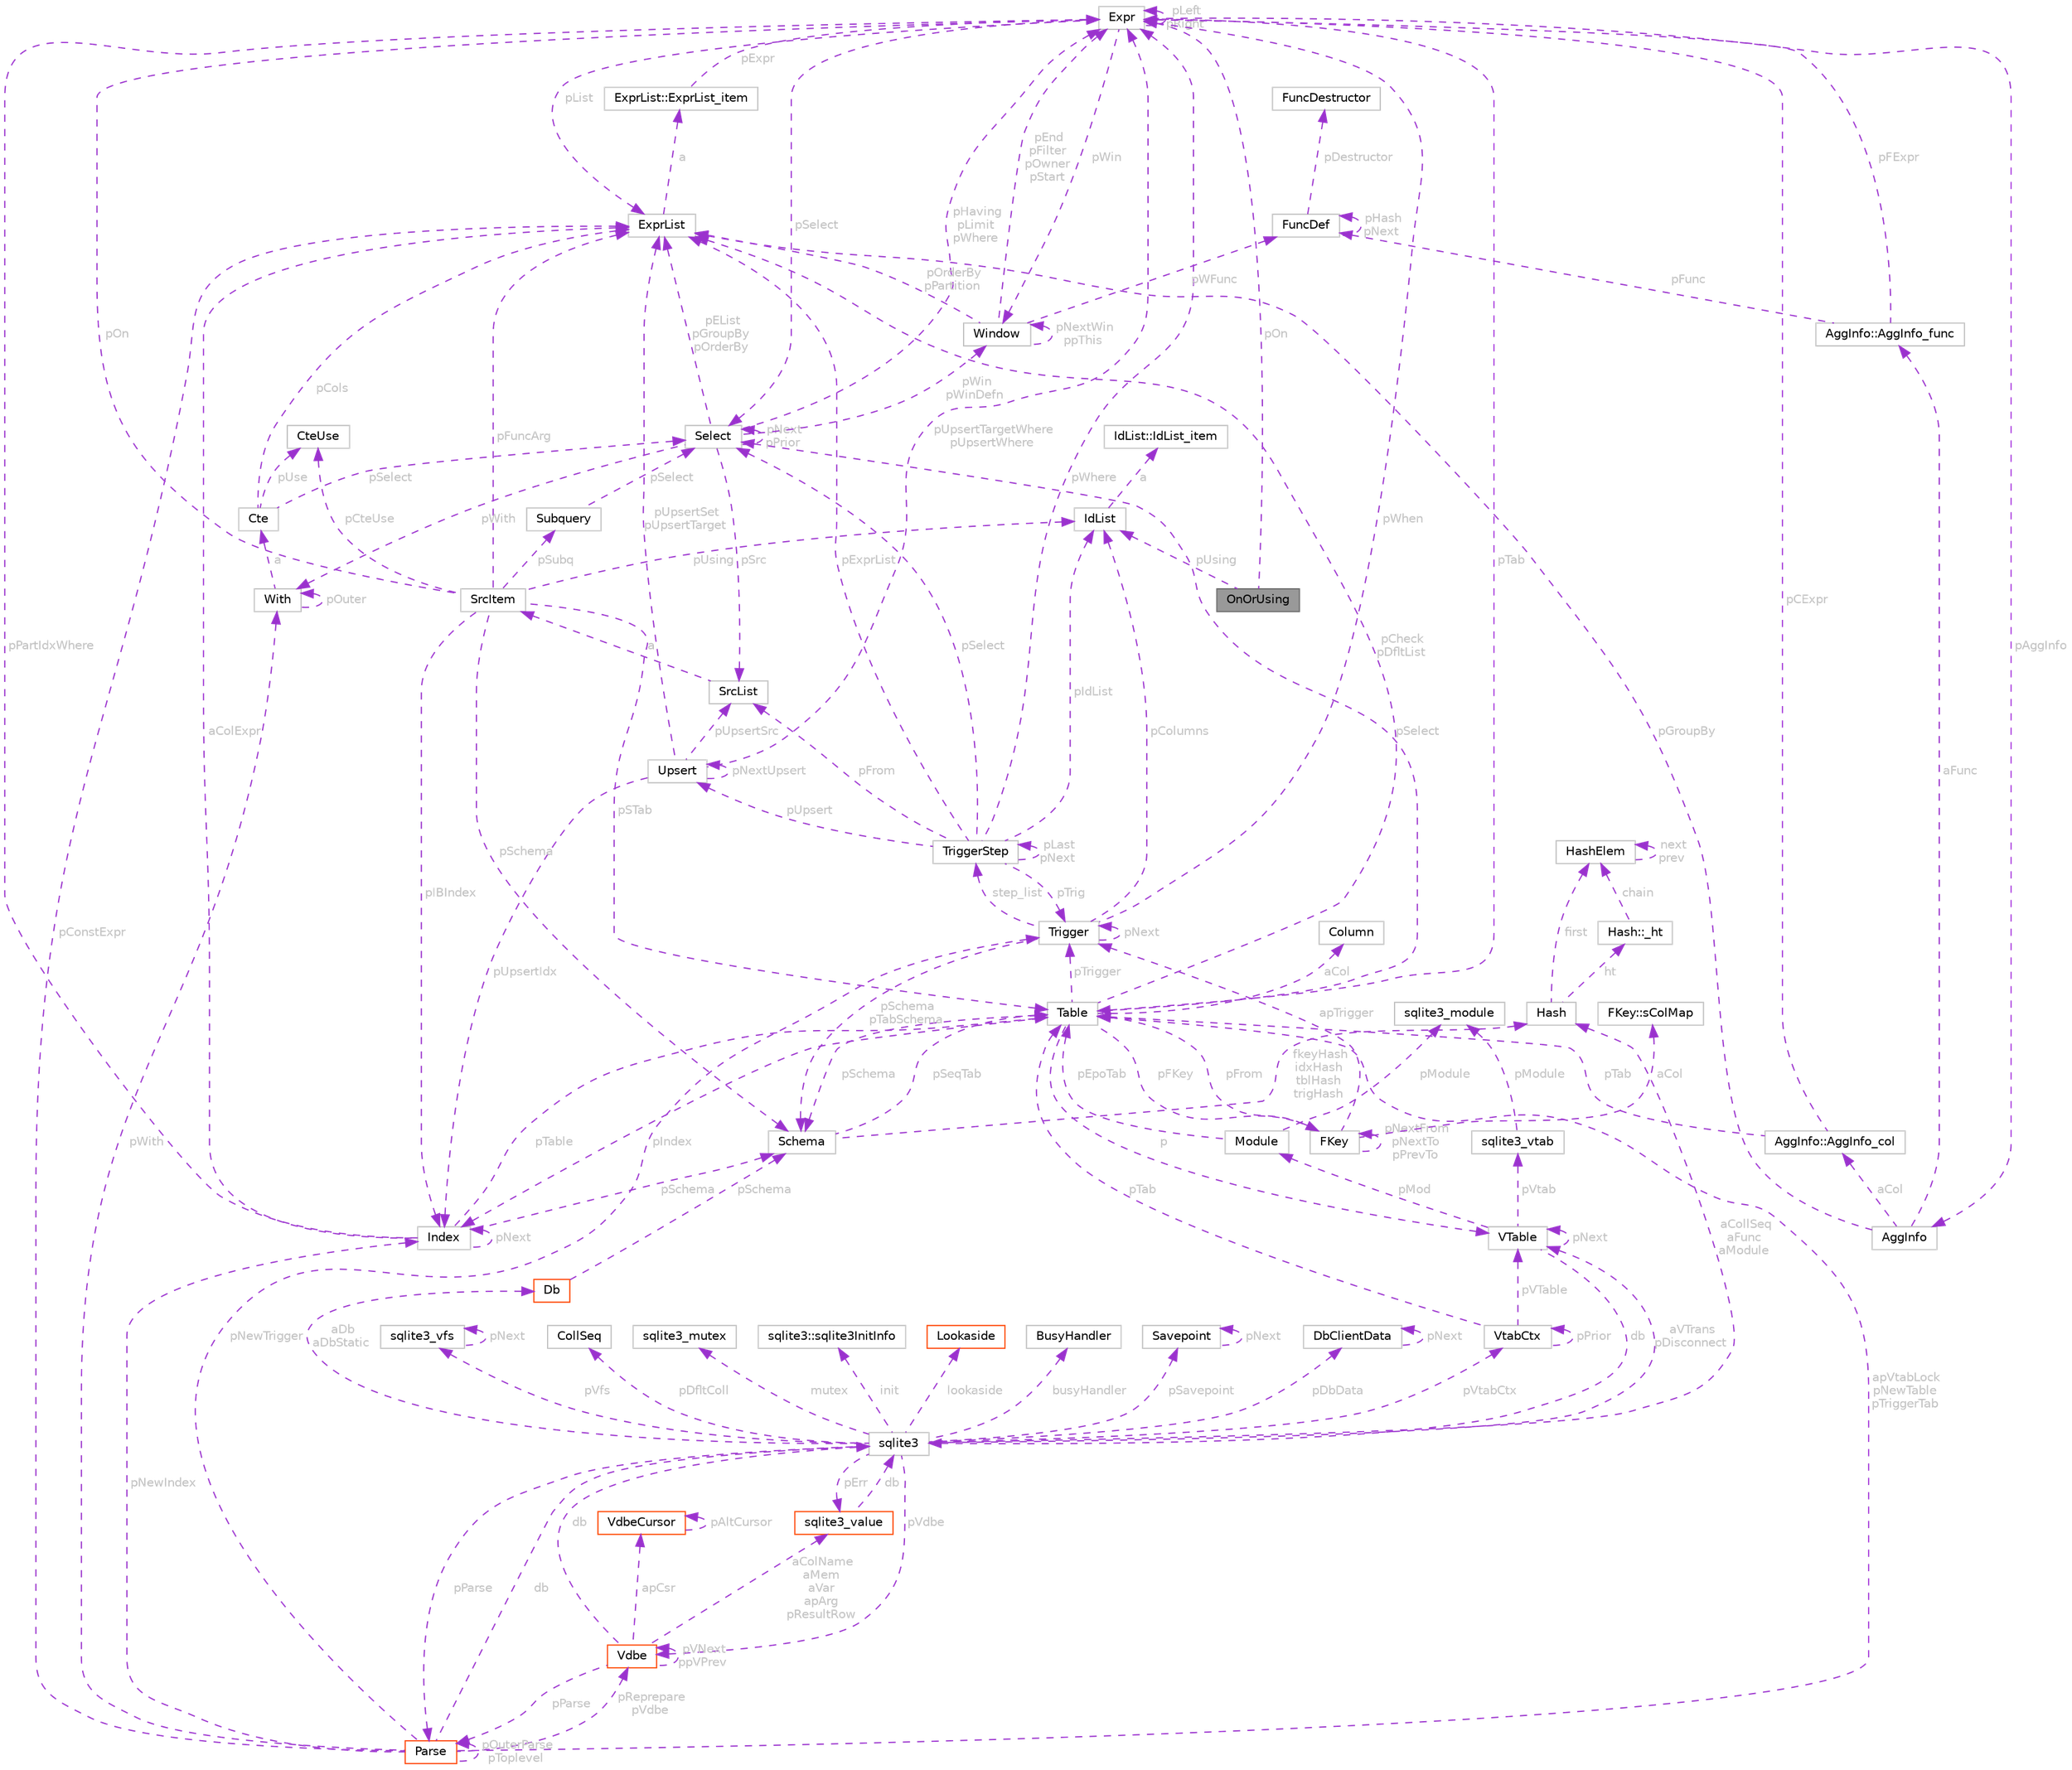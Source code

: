 digraph "OnOrUsing"
{
 // LATEX_PDF_SIZE
  bgcolor="transparent";
  edge [fontname=Helvetica,fontsize=10,labelfontname=Helvetica,labelfontsize=10];
  node [fontname=Helvetica,fontsize=10,shape=box,height=0.2,width=0.4];
  Node1 [id="Node000001",label="OnOrUsing",height=0.2,width=0.4,color="gray40", fillcolor="grey60", style="filled", fontcolor="black",tooltip=" "];
  Node2 -> Node1 [id="edge1_Node000001_Node000002",dir="back",color="darkorchid3",style="dashed",tooltip=" ",label=" pOn",fontcolor="grey" ];
  Node2 [id="Node000002",label="Expr",height=0.2,width=0.4,color="grey75", fillcolor="white", style="filled",URL="$structExpr.html",tooltip=" "];
  Node2 -> Node2 [id="edge2_Node000002_Node000002",dir="back",color="darkorchid3",style="dashed",tooltip=" ",label=" pLeft\npRight",fontcolor="grey" ];
  Node3 -> Node2 [id="edge3_Node000002_Node000003",dir="back",color="darkorchid3",style="dashed",tooltip=" ",label=" pList",fontcolor="grey" ];
  Node3 [id="Node000003",label="ExprList",height=0.2,width=0.4,color="grey75", fillcolor="white", style="filled",URL="$structExprList.html",tooltip=" "];
  Node4 -> Node3 [id="edge4_Node000003_Node000004",dir="back",color="darkorchid3",style="dashed",tooltip=" ",label=" a",fontcolor="grey" ];
  Node4 [id="Node000004",label="ExprList::ExprList_item",height=0.2,width=0.4,color="grey75", fillcolor="white", style="filled",URL="$structExprList_1_1ExprList__item.html",tooltip=" "];
  Node2 -> Node4 [id="edge5_Node000004_Node000002",dir="back",color="darkorchid3",style="dashed",tooltip=" ",label=" pExpr",fontcolor="grey" ];
  Node5 -> Node2 [id="edge6_Node000002_Node000005",dir="back",color="darkorchid3",style="dashed",tooltip=" ",label=" pSelect",fontcolor="grey" ];
  Node5 [id="Node000005",label="Select",height=0.2,width=0.4,color="grey75", fillcolor="white", style="filled",URL="$structSelect.html",tooltip=" "];
  Node3 -> Node5 [id="edge7_Node000005_Node000003",dir="back",color="darkorchid3",style="dashed",tooltip=" ",label=" pEList\npGroupBy\npOrderBy",fontcolor="grey" ];
  Node6 -> Node5 [id="edge8_Node000005_Node000006",dir="back",color="darkorchid3",style="dashed",tooltip=" ",label=" pSrc",fontcolor="grey" ];
  Node6 [id="Node000006",label="SrcList",height=0.2,width=0.4,color="grey75", fillcolor="white", style="filled",URL="$structSrcList.html",tooltip=" "];
  Node7 -> Node6 [id="edge9_Node000006_Node000007",dir="back",color="darkorchid3",style="dashed",tooltip=" ",label=" a",fontcolor="grey" ];
  Node7 [id="Node000007",label="SrcItem",height=0.2,width=0.4,color="grey75", fillcolor="white", style="filled",URL="$structSrcItem.html",tooltip=" "];
  Node8 -> Node7 [id="edge10_Node000007_Node000008",dir="back",color="darkorchid3",style="dashed",tooltip=" ",label=" pSTab",fontcolor="grey" ];
  Node8 [id="Node000008",label="Table",height=0.2,width=0.4,color="grey75", fillcolor="white", style="filled",URL="$structTable.html",tooltip=" "];
  Node9 -> Node8 [id="edge11_Node000008_Node000009",dir="back",color="darkorchid3",style="dashed",tooltip=" ",label=" aCol",fontcolor="grey" ];
  Node9 [id="Node000009",label="Column",height=0.2,width=0.4,color="grey75", fillcolor="white", style="filled",URL="$structColumn.html",tooltip=" "];
  Node10 -> Node8 [id="edge12_Node000008_Node000010",dir="back",color="darkorchid3",style="dashed",tooltip=" ",label=" pIndex",fontcolor="grey" ];
  Node10 [id="Node000010",label="Index",height=0.2,width=0.4,color="grey75", fillcolor="white", style="filled",URL="$structIndex.html",tooltip=" "];
  Node8 -> Node10 [id="edge13_Node000010_Node000008",dir="back",color="darkorchid3",style="dashed",tooltip=" ",label=" pTable",fontcolor="grey" ];
  Node10 -> Node10 [id="edge14_Node000010_Node000010",dir="back",color="darkorchid3",style="dashed",tooltip=" ",label=" pNext",fontcolor="grey" ];
  Node11 -> Node10 [id="edge15_Node000010_Node000011",dir="back",color="darkorchid3",style="dashed",tooltip=" ",label=" pSchema",fontcolor="grey" ];
  Node11 [id="Node000011",label="Schema",height=0.2,width=0.4,color="grey75", fillcolor="white", style="filled",URL="$structSchema.html",tooltip=" "];
  Node12 -> Node11 [id="edge16_Node000011_Node000012",dir="back",color="darkorchid3",style="dashed",tooltip=" ",label=" fkeyHash\nidxHash\ntblHash\ntrigHash",fontcolor="grey" ];
  Node12 [id="Node000012",label="Hash",height=0.2,width=0.4,color="grey75", fillcolor="white", style="filled",URL="$structHash.html",tooltip=" "];
  Node13 -> Node12 [id="edge17_Node000012_Node000013",dir="back",color="darkorchid3",style="dashed",tooltip=" ",label=" first",fontcolor="grey" ];
  Node13 [id="Node000013",label="HashElem",height=0.2,width=0.4,color="grey75", fillcolor="white", style="filled",URL="$structHashElem.html",tooltip=" "];
  Node13 -> Node13 [id="edge18_Node000013_Node000013",dir="back",color="darkorchid3",style="dashed",tooltip=" ",label=" next\nprev",fontcolor="grey" ];
  Node14 -> Node12 [id="edge19_Node000012_Node000014",dir="back",color="darkorchid3",style="dashed",tooltip=" ",label=" ht",fontcolor="grey" ];
  Node14 [id="Node000014",label="Hash::_ht",height=0.2,width=0.4,color="grey75", fillcolor="white", style="filled",URL="$structHash_1_1__ht.html",tooltip=" "];
  Node13 -> Node14 [id="edge20_Node000014_Node000013",dir="back",color="darkorchid3",style="dashed",tooltip=" ",label=" chain",fontcolor="grey" ];
  Node8 -> Node11 [id="edge21_Node000011_Node000008",dir="back",color="darkorchid3",style="dashed",tooltip=" ",label=" pSeqTab",fontcolor="grey" ];
  Node2 -> Node10 [id="edge22_Node000010_Node000002",dir="back",color="darkorchid3",style="dashed",tooltip=" ",label=" pPartIdxWhere",fontcolor="grey" ];
  Node3 -> Node10 [id="edge23_Node000010_Node000003",dir="back",color="darkorchid3",style="dashed",tooltip=" ",label=" aColExpr",fontcolor="grey" ];
  Node3 -> Node8 [id="edge24_Node000008_Node000003",dir="back",color="darkorchid3",style="dashed",tooltip=" ",label=" pCheck\npDfltList",fontcolor="grey" ];
  Node15 -> Node8 [id="edge25_Node000008_Node000015",dir="back",color="darkorchid3",style="dashed",tooltip=" ",label=" pFKey",fontcolor="grey" ];
  Node15 [id="Node000015",label="FKey",height=0.2,width=0.4,color="grey75", fillcolor="white", style="filled",URL="$structFKey.html",tooltip=" "];
  Node8 -> Node15 [id="edge26_Node000015_Node000008",dir="back",color="darkorchid3",style="dashed",tooltip=" ",label=" pFrom",fontcolor="grey" ];
  Node15 -> Node15 [id="edge27_Node000015_Node000015",dir="back",color="darkorchid3",style="dashed",tooltip=" ",label=" pNextFrom\npNextTo\npPrevTo",fontcolor="grey" ];
  Node16 -> Node15 [id="edge28_Node000015_Node000016",dir="back",color="darkorchid3",style="dashed",tooltip=" ",label=" apTrigger",fontcolor="grey" ];
  Node16 [id="Node000016",label="Trigger",height=0.2,width=0.4,color="grey75", fillcolor="white", style="filled",URL="$structTrigger.html",tooltip=" "];
  Node2 -> Node16 [id="edge29_Node000016_Node000002",dir="back",color="darkorchid3",style="dashed",tooltip=" ",label=" pWhen",fontcolor="grey" ];
  Node17 -> Node16 [id="edge30_Node000016_Node000017",dir="back",color="darkorchid3",style="dashed",tooltip=" ",label=" pColumns",fontcolor="grey" ];
  Node17 [id="Node000017",label="IdList",height=0.2,width=0.4,color="grey75", fillcolor="white", style="filled",URL="$structIdList.html",tooltip=" "];
  Node18 -> Node17 [id="edge31_Node000017_Node000018",dir="back",color="darkorchid3",style="dashed",tooltip=" ",label=" a",fontcolor="grey" ];
  Node18 [id="Node000018",label="IdList::IdList_item",height=0.2,width=0.4,color="grey75", fillcolor="white", style="filled",URL="$structIdList_1_1IdList__item.html",tooltip=" "];
  Node11 -> Node16 [id="edge32_Node000016_Node000011",dir="back",color="darkorchid3",style="dashed",tooltip=" ",label=" pSchema\npTabSchema",fontcolor="grey" ];
  Node19 -> Node16 [id="edge33_Node000016_Node000019",dir="back",color="darkorchid3",style="dashed",tooltip=" ",label=" step_list",fontcolor="grey" ];
  Node19 [id="Node000019",label="TriggerStep",height=0.2,width=0.4,color="grey75", fillcolor="white", style="filled",URL="$structTriggerStep.html",tooltip=" "];
  Node16 -> Node19 [id="edge34_Node000019_Node000016",dir="back",color="darkorchid3",style="dashed",tooltip=" ",label=" pTrig",fontcolor="grey" ];
  Node5 -> Node19 [id="edge35_Node000019_Node000005",dir="back",color="darkorchid3",style="dashed",tooltip=" ",label=" pSelect",fontcolor="grey" ];
  Node6 -> Node19 [id="edge36_Node000019_Node000006",dir="back",color="darkorchid3",style="dashed",tooltip=" ",label=" pFrom",fontcolor="grey" ];
  Node2 -> Node19 [id="edge37_Node000019_Node000002",dir="back",color="darkorchid3",style="dashed",tooltip=" ",label=" pWhere",fontcolor="grey" ];
  Node3 -> Node19 [id="edge38_Node000019_Node000003",dir="back",color="darkorchid3",style="dashed",tooltip=" ",label=" pExprList",fontcolor="grey" ];
  Node17 -> Node19 [id="edge39_Node000019_Node000017",dir="back",color="darkorchid3",style="dashed",tooltip=" ",label=" pIdList",fontcolor="grey" ];
  Node20 -> Node19 [id="edge40_Node000019_Node000020",dir="back",color="darkorchid3",style="dashed",tooltip=" ",label=" pUpsert",fontcolor="grey" ];
  Node20 [id="Node000020",label="Upsert",height=0.2,width=0.4,color="grey75", fillcolor="white", style="filled",URL="$structUpsert.html",tooltip=" "];
  Node3 -> Node20 [id="edge41_Node000020_Node000003",dir="back",color="darkorchid3",style="dashed",tooltip=" ",label=" pUpsertSet\npUpsertTarget",fontcolor="grey" ];
  Node2 -> Node20 [id="edge42_Node000020_Node000002",dir="back",color="darkorchid3",style="dashed",tooltip=" ",label=" pUpsertTargetWhere\npUpsertWhere",fontcolor="grey" ];
  Node20 -> Node20 [id="edge43_Node000020_Node000020",dir="back",color="darkorchid3",style="dashed",tooltip=" ",label=" pNextUpsert",fontcolor="grey" ];
  Node10 -> Node20 [id="edge44_Node000020_Node000010",dir="back",color="darkorchid3",style="dashed",tooltip=" ",label=" pUpsertIdx",fontcolor="grey" ];
  Node6 -> Node20 [id="edge45_Node000020_Node000006",dir="back",color="darkorchid3",style="dashed",tooltip=" ",label=" pUpsertSrc",fontcolor="grey" ];
  Node19 -> Node19 [id="edge46_Node000019_Node000019",dir="back",color="darkorchid3",style="dashed",tooltip=" ",label=" pLast\npNext",fontcolor="grey" ];
  Node16 -> Node16 [id="edge47_Node000016_Node000016",dir="back",color="darkorchid3",style="dashed",tooltip=" ",label=" pNext",fontcolor="grey" ];
  Node21 -> Node15 [id="edge48_Node000015_Node000021",dir="back",color="darkorchid3",style="dashed",tooltip=" ",label=" aCol",fontcolor="grey" ];
  Node21 [id="Node000021",label="FKey::sColMap",height=0.2,width=0.4,color="grey75", fillcolor="white", style="filled",URL="$structFKey_1_1sColMap.html",tooltip=" "];
  Node5 -> Node8 [id="edge49_Node000008_Node000005",dir="back",color="darkorchid3",style="dashed",tooltip=" ",label=" pSelect",fontcolor="grey" ];
  Node22 -> Node8 [id="edge50_Node000008_Node000022",dir="back",color="darkorchid3",style="dashed",tooltip=" ",label=" p",fontcolor="grey" ];
  Node22 [id="Node000022",label="VTable",height=0.2,width=0.4,color="grey75", fillcolor="white", style="filled",URL="$structVTable.html",tooltip=" "];
  Node23 -> Node22 [id="edge51_Node000022_Node000023",dir="back",color="darkorchid3",style="dashed",tooltip=" ",label=" db",fontcolor="grey" ];
  Node23 [id="Node000023",label="sqlite3",height=0.2,width=0.4,color="grey75", fillcolor="white", style="filled",URL="$structsqlite3.html",tooltip=" "];
  Node24 -> Node23 [id="edge52_Node000023_Node000024",dir="back",color="darkorchid3",style="dashed",tooltip=" ",label=" pVfs",fontcolor="grey" ];
  Node24 [id="Node000024",label="sqlite3_vfs",height=0.2,width=0.4,color="grey75", fillcolor="white", style="filled",URL="$structsqlite3__vfs.html",tooltip=" "];
  Node24 -> Node24 [id="edge53_Node000024_Node000024",dir="back",color="darkorchid3",style="dashed",tooltip=" ",label=" pNext",fontcolor="grey" ];
  Node25 -> Node23 [id="edge54_Node000023_Node000025",dir="back",color="darkorchid3",style="dashed",tooltip=" ",label=" pVdbe",fontcolor="grey" ];
  Node25 [id="Node000025",label="Vdbe",height=0.2,width=0.4,color="orangered", fillcolor="white", style="filled",URL="$structVdbe.html",tooltip=" "];
  Node23 -> Node25 [id="edge55_Node000025_Node000023",dir="back",color="darkorchid3",style="dashed",tooltip=" ",label=" db",fontcolor="grey" ];
  Node25 -> Node25 [id="edge56_Node000025_Node000025",dir="back",color="darkorchid3",style="dashed",tooltip=" ",label=" pVNext\nppVPrev",fontcolor="grey" ];
  Node26 -> Node25 [id="edge57_Node000025_Node000026",dir="back",color="darkorchid3",style="dashed",tooltip=" ",label=" pParse",fontcolor="grey" ];
  Node26 [id="Node000026",label="Parse",height=0.2,width=0.4,color="orangered", fillcolor="white", style="filled",URL="$structParse.html",tooltip=" "];
  Node23 -> Node26 [id="edge58_Node000026_Node000023",dir="back",color="darkorchid3",style="dashed",tooltip=" ",label=" db",fontcolor="grey" ];
  Node25 -> Node26 [id="edge59_Node000026_Node000025",dir="back",color="darkorchid3",style="dashed",tooltip=" ",label=" pReprepare\npVdbe",fontcolor="grey" ];
  Node3 -> Node26 [id="edge60_Node000026_Node000003",dir="back",color="darkorchid3",style="dashed",tooltip=" ",label=" pConstExpr",fontcolor="grey" ];
  Node26 -> Node26 [id="edge61_Node000026_Node000026",dir="back",color="darkorchid3",style="dashed",tooltip=" ",label=" pOuterParse\npToplevel",fontcolor="grey" ];
  Node8 -> Node26 [id="edge62_Node000026_Node000008",dir="back",color="darkorchid3",style="dashed",tooltip=" ",label=" apVtabLock\npNewTable\npTriggerTab",fontcolor="grey" ];
  Node10 -> Node26 [id="edge63_Node000026_Node000010",dir="back",color="darkorchid3",style="dashed",tooltip=" ",label=" pNewIndex",fontcolor="grey" ];
  Node16 -> Node26 [id="edge64_Node000026_Node000016",dir="back",color="darkorchid3",style="dashed",tooltip=" ",label=" pNewTrigger",fontcolor="grey" ];
  Node45 -> Node26 [id="edge65_Node000026_Node000045",dir="back",color="darkorchid3",style="dashed",tooltip=" ",label=" pWith",fontcolor="grey" ];
  Node45 [id="Node000045",label="With",height=0.2,width=0.4,color="grey75", fillcolor="white", style="filled",URL="$structWith.html",tooltip=" "];
  Node45 -> Node45 [id="edge66_Node000045_Node000045",dir="back",color="darkorchid3",style="dashed",tooltip=" ",label=" pOuter",fontcolor="grey" ];
  Node46 -> Node45 [id="edge67_Node000045_Node000046",dir="back",color="darkorchid3",style="dashed",tooltip=" ",label=" a",fontcolor="grey" ];
  Node46 [id="Node000046",label="Cte",height=0.2,width=0.4,color="grey75", fillcolor="white", style="filled",URL="$structCte.html",tooltip=" "];
  Node3 -> Node46 [id="edge68_Node000046_Node000003",dir="back",color="darkorchid3",style="dashed",tooltip=" ",label=" pCols",fontcolor="grey" ];
  Node5 -> Node46 [id="edge69_Node000046_Node000005",dir="back",color="darkorchid3",style="dashed",tooltip=" ",label=" pSelect",fontcolor="grey" ];
  Node47 -> Node46 [id="edge70_Node000046_Node000047",dir="back",color="darkorchid3",style="dashed",tooltip=" ",label=" pUse",fontcolor="grey" ];
  Node47 [id="Node000047",label="CteUse",height=0.2,width=0.4,color="grey75", fillcolor="white", style="filled",URL="$structCteUse.html",tooltip=" "];
  Node37 -> Node25 [id="edge71_Node000025_Node000037",dir="back",color="darkorchid3",style="dashed",tooltip=" ",label=" aColName\naMem\naVar\napArg\npResultRow",fontcolor="grey" ];
  Node37 [id="Node000037",label="sqlite3_value",height=0.2,width=0.4,color="orangered", fillcolor="white", style="filled",URL="$structsqlite3__value.html",tooltip=" "];
  Node23 -> Node37 [id="edge72_Node000037_Node000023",dir="back",color="darkorchid3",style="dashed",tooltip=" ",label=" db",fontcolor="grey" ];
  Node49 -> Node25 [id="edge73_Node000025_Node000049",dir="back",color="darkorchid3",style="dashed",tooltip=" ",label=" apCsr",fontcolor="grey" ];
  Node49 [id="Node000049",label="VdbeCursor",height=0.2,width=0.4,color="orangered", fillcolor="white", style="filled",URL="$structVdbeCursor.html",tooltip=" "];
  Node49 -> Node49 [id="edge74_Node000049_Node000049",dir="back",color="darkorchid3",style="dashed",tooltip=" ",label=" pAltCursor",fontcolor="grey" ];
  Node39 -> Node23 [id="edge75_Node000023_Node000039",dir="back",color="darkorchid3",style="dashed",tooltip=" ",label=" pDfltColl",fontcolor="grey" ];
  Node39 [id="Node000039",label="CollSeq",height=0.2,width=0.4,color="grey75", fillcolor="white", style="filled",URL="$structCollSeq.html",tooltip=" "];
  Node66 -> Node23 [id="edge76_Node000023_Node000066",dir="back",color="darkorchid3",style="dashed",tooltip=" ",label=" mutex",fontcolor="grey" ];
  Node66 [id="Node000066",label="sqlite3_mutex",height=0.2,width=0.4,color="grey75", fillcolor="white", style="filled",URL="$structsqlite3__mutex.html",tooltip=" "];
  Node84 -> Node23 [id="edge77_Node000023_Node000084",dir="back",color="darkorchid3",style="dashed",tooltip=" ",label=" aDb\naDbStatic",fontcolor="grey" ];
  Node84 [id="Node000084",label="Db",height=0.2,width=0.4,color="orangered", fillcolor="white", style="filled",URL="$structDb.html",tooltip=" "];
  Node11 -> Node84 [id="edge78_Node000084_Node000011",dir="back",color="darkorchid3",style="dashed",tooltip=" ",label=" pSchema",fontcolor="grey" ];
  Node85 -> Node23 [id="edge79_Node000023_Node000085",dir="back",color="darkorchid3",style="dashed",tooltip=" ",label=" init",fontcolor="grey" ];
  Node85 [id="Node000085",label="sqlite3::sqlite3InitInfo",height=0.2,width=0.4,color="grey75", fillcolor="white", style="filled",URL="$structsqlite3_1_1sqlite3InitInfo.html",tooltip=" "];
  Node26 -> Node23 [id="edge80_Node000023_Node000026",dir="back",color="darkorchid3",style="dashed",tooltip=" ",label=" pParse",fontcolor="grey" ];
  Node37 -> Node23 [id="edge81_Node000023_Node000037",dir="back",color="darkorchid3",style="dashed",tooltip=" ",label=" pErr",fontcolor="grey" ];
  Node86 -> Node23 [id="edge82_Node000023_Node000086",dir="back",color="darkorchid3",style="dashed",tooltip=" ",label=" lookaside",fontcolor="grey" ];
  Node86 [id="Node000086",label="Lookaside",height=0.2,width=0.4,color="orangered", fillcolor="white", style="filled",URL="$structLookaside.html",tooltip=" "];
  Node12 -> Node23 [id="edge83_Node000023_Node000012",dir="back",color="darkorchid3",style="dashed",tooltip=" ",label=" aCollSeq\naFunc\naModule",fontcolor="grey" ];
  Node88 -> Node23 [id="edge84_Node000023_Node000088",dir="back",color="darkorchid3",style="dashed",tooltip=" ",label=" pVtabCtx",fontcolor="grey" ];
  Node88 [id="Node000088",label="VtabCtx",height=0.2,width=0.4,color="grey75", fillcolor="white", style="filled",URL="$structVtabCtx.html",tooltip=" "];
  Node22 -> Node88 [id="edge85_Node000088_Node000022",dir="back",color="darkorchid3",style="dashed",tooltip=" ",label=" pVTable",fontcolor="grey" ];
  Node8 -> Node88 [id="edge86_Node000088_Node000008",dir="back",color="darkorchid3",style="dashed",tooltip=" ",label=" pTab",fontcolor="grey" ];
  Node88 -> Node88 [id="edge87_Node000088_Node000088",dir="back",color="darkorchid3",style="dashed",tooltip=" ",label=" pPrior",fontcolor="grey" ];
  Node22 -> Node23 [id="edge88_Node000023_Node000022",dir="back",color="darkorchid3",style="dashed",tooltip=" ",label=" aVTrans\npDisconnect",fontcolor="grey" ];
  Node89 -> Node23 [id="edge89_Node000023_Node000089",dir="back",color="darkorchid3",style="dashed",tooltip=" ",label=" busyHandler",fontcolor="grey" ];
  Node89 [id="Node000089",label="BusyHandler",height=0.2,width=0.4,color="grey75", fillcolor="white", style="filled",URL="$structBusyHandler.html",tooltip=" "];
  Node90 -> Node23 [id="edge90_Node000023_Node000090",dir="back",color="darkorchid3",style="dashed",tooltip=" ",label=" pSavepoint",fontcolor="grey" ];
  Node90 [id="Node000090",label="Savepoint",height=0.2,width=0.4,color="grey75", fillcolor="white", style="filled",URL="$structSavepoint.html",tooltip=" "];
  Node90 -> Node90 [id="edge91_Node000090_Node000090",dir="back",color="darkorchid3",style="dashed",tooltip=" ",label=" pNext",fontcolor="grey" ];
  Node91 -> Node23 [id="edge92_Node000023_Node000091",dir="back",color="darkorchid3",style="dashed",tooltip=" ",label=" pDbData",fontcolor="grey" ];
  Node91 [id="Node000091",label="DbClientData",height=0.2,width=0.4,color="grey75", fillcolor="white", style="filled",URL="$structDbClientData.html",tooltip=" "];
  Node91 -> Node91 [id="edge93_Node000091_Node000091",dir="back",color="darkorchid3",style="dashed",tooltip=" ",label=" pNext",fontcolor="grey" ];
  Node92 -> Node22 [id="edge94_Node000022_Node000092",dir="back",color="darkorchid3",style="dashed",tooltip=" ",label=" pMod",fontcolor="grey" ];
  Node92 [id="Node000092",label="Module",height=0.2,width=0.4,color="grey75", fillcolor="white", style="filled",URL="$structModule.html",tooltip=" "];
  Node70 -> Node92 [id="edge95_Node000092_Node000070",dir="back",color="darkorchid3",style="dashed",tooltip=" ",label=" pModule",fontcolor="grey" ];
  Node70 [id="Node000070",label="sqlite3_module",height=0.2,width=0.4,color="grey75", fillcolor="white", style="filled",URL="$structsqlite3__module.html",tooltip=" "];
  Node8 -> Node92 [id="edge96_Node000092_Node000008",dir="back",color="darkorchid3",style="dashed",tooltip=" ",label=" pEpoTab",fontcolor="grey" ];
  Node69 -> Node22 [id="edge97_Node000022_Node000069",dir="back",color="darkorchid3",style="dashed",tooltip=" ",label=" pVtab",fontcolor="grey" ];
  Node69 [id="Node000069",label="sqlite3_vtab",height=0.2,width=0.4,color="grey75", fillcolor="white", style="filled",URL="$structsqlite3__vtab.html",tooltip=" "];
  Node70 -> Node69 [id="edge98_Node000069_Node000070",dir="back",color="darkorchid3",style="dashed",tooltip=" ",label=" pModule",fontcolor="grey" ];
  Node22 -> Node22 [id="edge99_Node000022_Node000022",dir="back",color="darkorchid3",style="dashed",tooltip=" ",label=" pNext",fontcolor="grey" ];
  Node16 -> Node8 [id="edge100_Node000008_Node000016",dir="back",color="darkorchid3",style="dashed",tooltip=" ",label=" pTrigger",fontcolor="grey" ];
  Node11 -> Node8 [id="edge101_Node000008_Node000011",dir="back",color="darkorchid3",style="dashed",tooltip=" ",label=" pSchema",fontcolor="grey" ];
  Node3 -> Node7 [id="edge102_Node000007_Node000003",dir="back",color="darkorchid3",style="dashed",tooltip=" ",label=" pFuncArg",fontcolor="grey" ];
  Node10 -> Node7 [id="edge103_Node000007_Node000010",dir="back",color="darkorchid3",style="dashed",tooltip=" ",label=" pIBIndex",fontcolor="grey" ];
  Node47 -> Node7 [id="edge104_Node000007_Node000047",dir="back",color="darkorchid3",style="dashed",tooltip=" ",label=" pCteUse",fontcolor="grey" ];
  Node2 -> Node7 [id="edge105_Node000007_Node000002",dir="back",color="darkorchid3",style="dashed",tooltip=" ",label=" pOn",fontcolor="grey" ];
  Node17 -> Node7 [id="edge106_Node000007_Node000017",dir="back",color="darkorchid3",style="dashed",tooltip=" ",label=" pUsing",fontcolor="grey" ];
  Node11 -> Node7 [id="edge107_Node000007_Node000011",dir="back",color="darkorchid3",style="dashed",tooltip=" ",label=" pSchema",fontcolor="grey" ];
  Node93 -> Node7 [id="edge108_Node000007_Node000093",dir="back",color="darkorchid3",style="dashed",tooltip=" ",label=" pSubq",fontcolor="grey" ];
  Node93 [id="Node000093",label="Subquery",height=0.2,width=0.4,color="grey75", fillcolor="white", style="filled",URL="$structSubquery.html",tooltip=" "];
  Node5 -> Node93 [id="edge109_Node000093_Node000005",dir="back",color="darkorchid3",style="dashed",tooltip=" ",label=" pSelect",fontcolor="grey" ];
  Node2 -> Node5 [id="edge110_Node000005_Node000002",dir="back",color="darkorchid3",style="dashed",tooltip=" ",label=" pHaving\npLimit\npWhere",fontcolor="grey" ];
  Node5 -> Node5 [id="edge111_Node000005_Node000005",dir="back",color="darkorchid3",style="dashed",tooltip=" ",label=" pNext\npPrior",fontcolor="grey" ];
  Node45 -> Node5 [id="edge112_Node000005_Node000045",dir="back",color="darkorchid3",style="dashed",tooltip=" ",label=" pWith",fontcolor="grey" ];
  Node94 -> Node5 [id="edge113_Node000005_Node000094",dir="back",color="darkorchid3",style="dashed",tooltip=" ",label=" pWin\npWinDefn",fontcolor="grey" ];
  Node94 [id="Node000094",label="Window",height=0.2,width=0.4,color="grey75", fillcolor="white", style="filled",URL="$structWindow.html",tooltip=" "];
  Node3 -> Node94 [id="edge114_Node000094_Node000003",dir="back",color="darkorchid3",style="dashed",tooltip=" ",label=" pOrderBy\npPartition",fontcolor="grey" ];
  Node2 -> Node94 [id="edge115_Node000094_Node000002",dir="back",color="darkorchid3",style="dashed",tooltip=" ",label=" pEnd\npFilter\npOwner\npStart",fontcolor="grey" ];
  Node94 -> Node94 [id="edge116_Node000094_Node000094",dir="back",color="darkorchid3",style="dashed",tooltip=" ",label=" pNextWin\nppThis",fontcolor="grey" ];
  Node34 -> Node94 [id="edge117_Node000094_Node000034",dir="back",color="darkorchid3",style="dashed",tooltip=" ",label=" pWFunc",fontcolor="grey" ];
  Node34 [id="Node000034",label="FuncDef",height=0.2,width=0.4,color="grey75", fillcolor="white", style="filled",URL="$structFuncDef.html",tooltip=" "];
  Node34 -> Node34 [id="edge118_Node000034_Node000034",dir="back",color="darkorchid3",style="dashed",tooltip=" ",label=" pHash\npNext",fontcolor="grey" ];
  Node35 -> Node34 [id="edge119_Node000034_Node000035",dir="back",color="darkorchid3",style="dashed",tooltip=" ",label=" pDestructor",fontcolor="grey" ];
  Node35 [id="Node000035",label="FuncDestructor",height=0.2,width=0.4,color="grey75", fillcolor="white", style="filled",URL="$structFuncDestructor.html",tooltip=" "];
  Node95 -> Node2 [id="edge120_Node000002_Node000095",dir="back",color="darkorchid3",style="dashed",tooltip=" ",label=" pAggInfo",fontcolor="grey" ];
  Node95 [id="Node000095",label="AggInfo",height=0.2,width=0.4,color="grey75", fillcolor="white", style="filled",URL="$structAggInfo.html",tooltip=" "];
  Node3 -> Node95 [id="edge121_Node000095_Node000003",dir="back",color="darkorchid3",style="dashed",tooltip=" ",label=" pGroupBy",fontcolor="grey" ];
  Node96 -> Node95 [id="edge122_Node000095_Node000096",dir="back",color="darkorchid3",style="dashed",tooltip=" ",label=" aCol",fontcolor="grey" ];
  Node96 [id="Node000096",label="AggInfo::AggInfo_col",height=0.2,width=0.4,color="grey75", fillcolor="white", style="filled",URL="$structAggInfo_1_1AggInfo__col.html",tooltip=" "];
  Node8 -> Node96 [id="edge123_Node000096_Node000008",dir="back",color="darkorchid3",style="dashed",tooltip=" ",label=" pTab",fontcolor="grey" ];
  Node2 -> Node96 [id="edge124_Node000096_Node000002",dir="back",color="darkorchid3",style="dashed",tooltip=" ",label=" pCExpr",fontcolor="grey" ];
  Node97 -> Node95 [id="edge125_Node000095_Node000097",dir="back",color="darkorchid3",style="dashed",tooltip=" ",label=" aFunc",fontcolor="grey" ];
  Node97 [id="Node000097",label="AggInfo::AggInfo_func",height=0.2,width=0.4,color="grey75", fillcolor="white", style="filled",URL="$structAggInfo_1_1AggInfo__func.html",tooltip=" "];
  Node2 -> Node97 [id="edge126_Node000097_Node000002",dir="back",color="darkorchid3",style="dashed",tooltip=" ",label=" pFExpr",fontcolor="grey" ];
  Node34 -> Node97 [id="edge127_Node000097_Node000034",dir="back",color="darkorchid3",style="dashed",tooltip=" ",label=" pFunc",fontcolor="grey" ];
  Node8 -> Node2 [id="edge128_Node000002_Node000008",dir="back",color="darkorchid3",style="dashed",tooltip=" ",label=" pTab",fontcolor="grey" ];
  Node94 -> Node2 [id="edge129_Node000002_Node000094",dir="back",color="darkorchid3",style="dashed",tooltip=" ",label=" pWin",fontcolor="grey" ];
  Node17 -> Node1 [id="edge130_Node000001_Node000017",dir="back",color="darkorchid3",style="dashed",tooltip=" ",label=" pUsing",fontcolor="grey" ];
}
